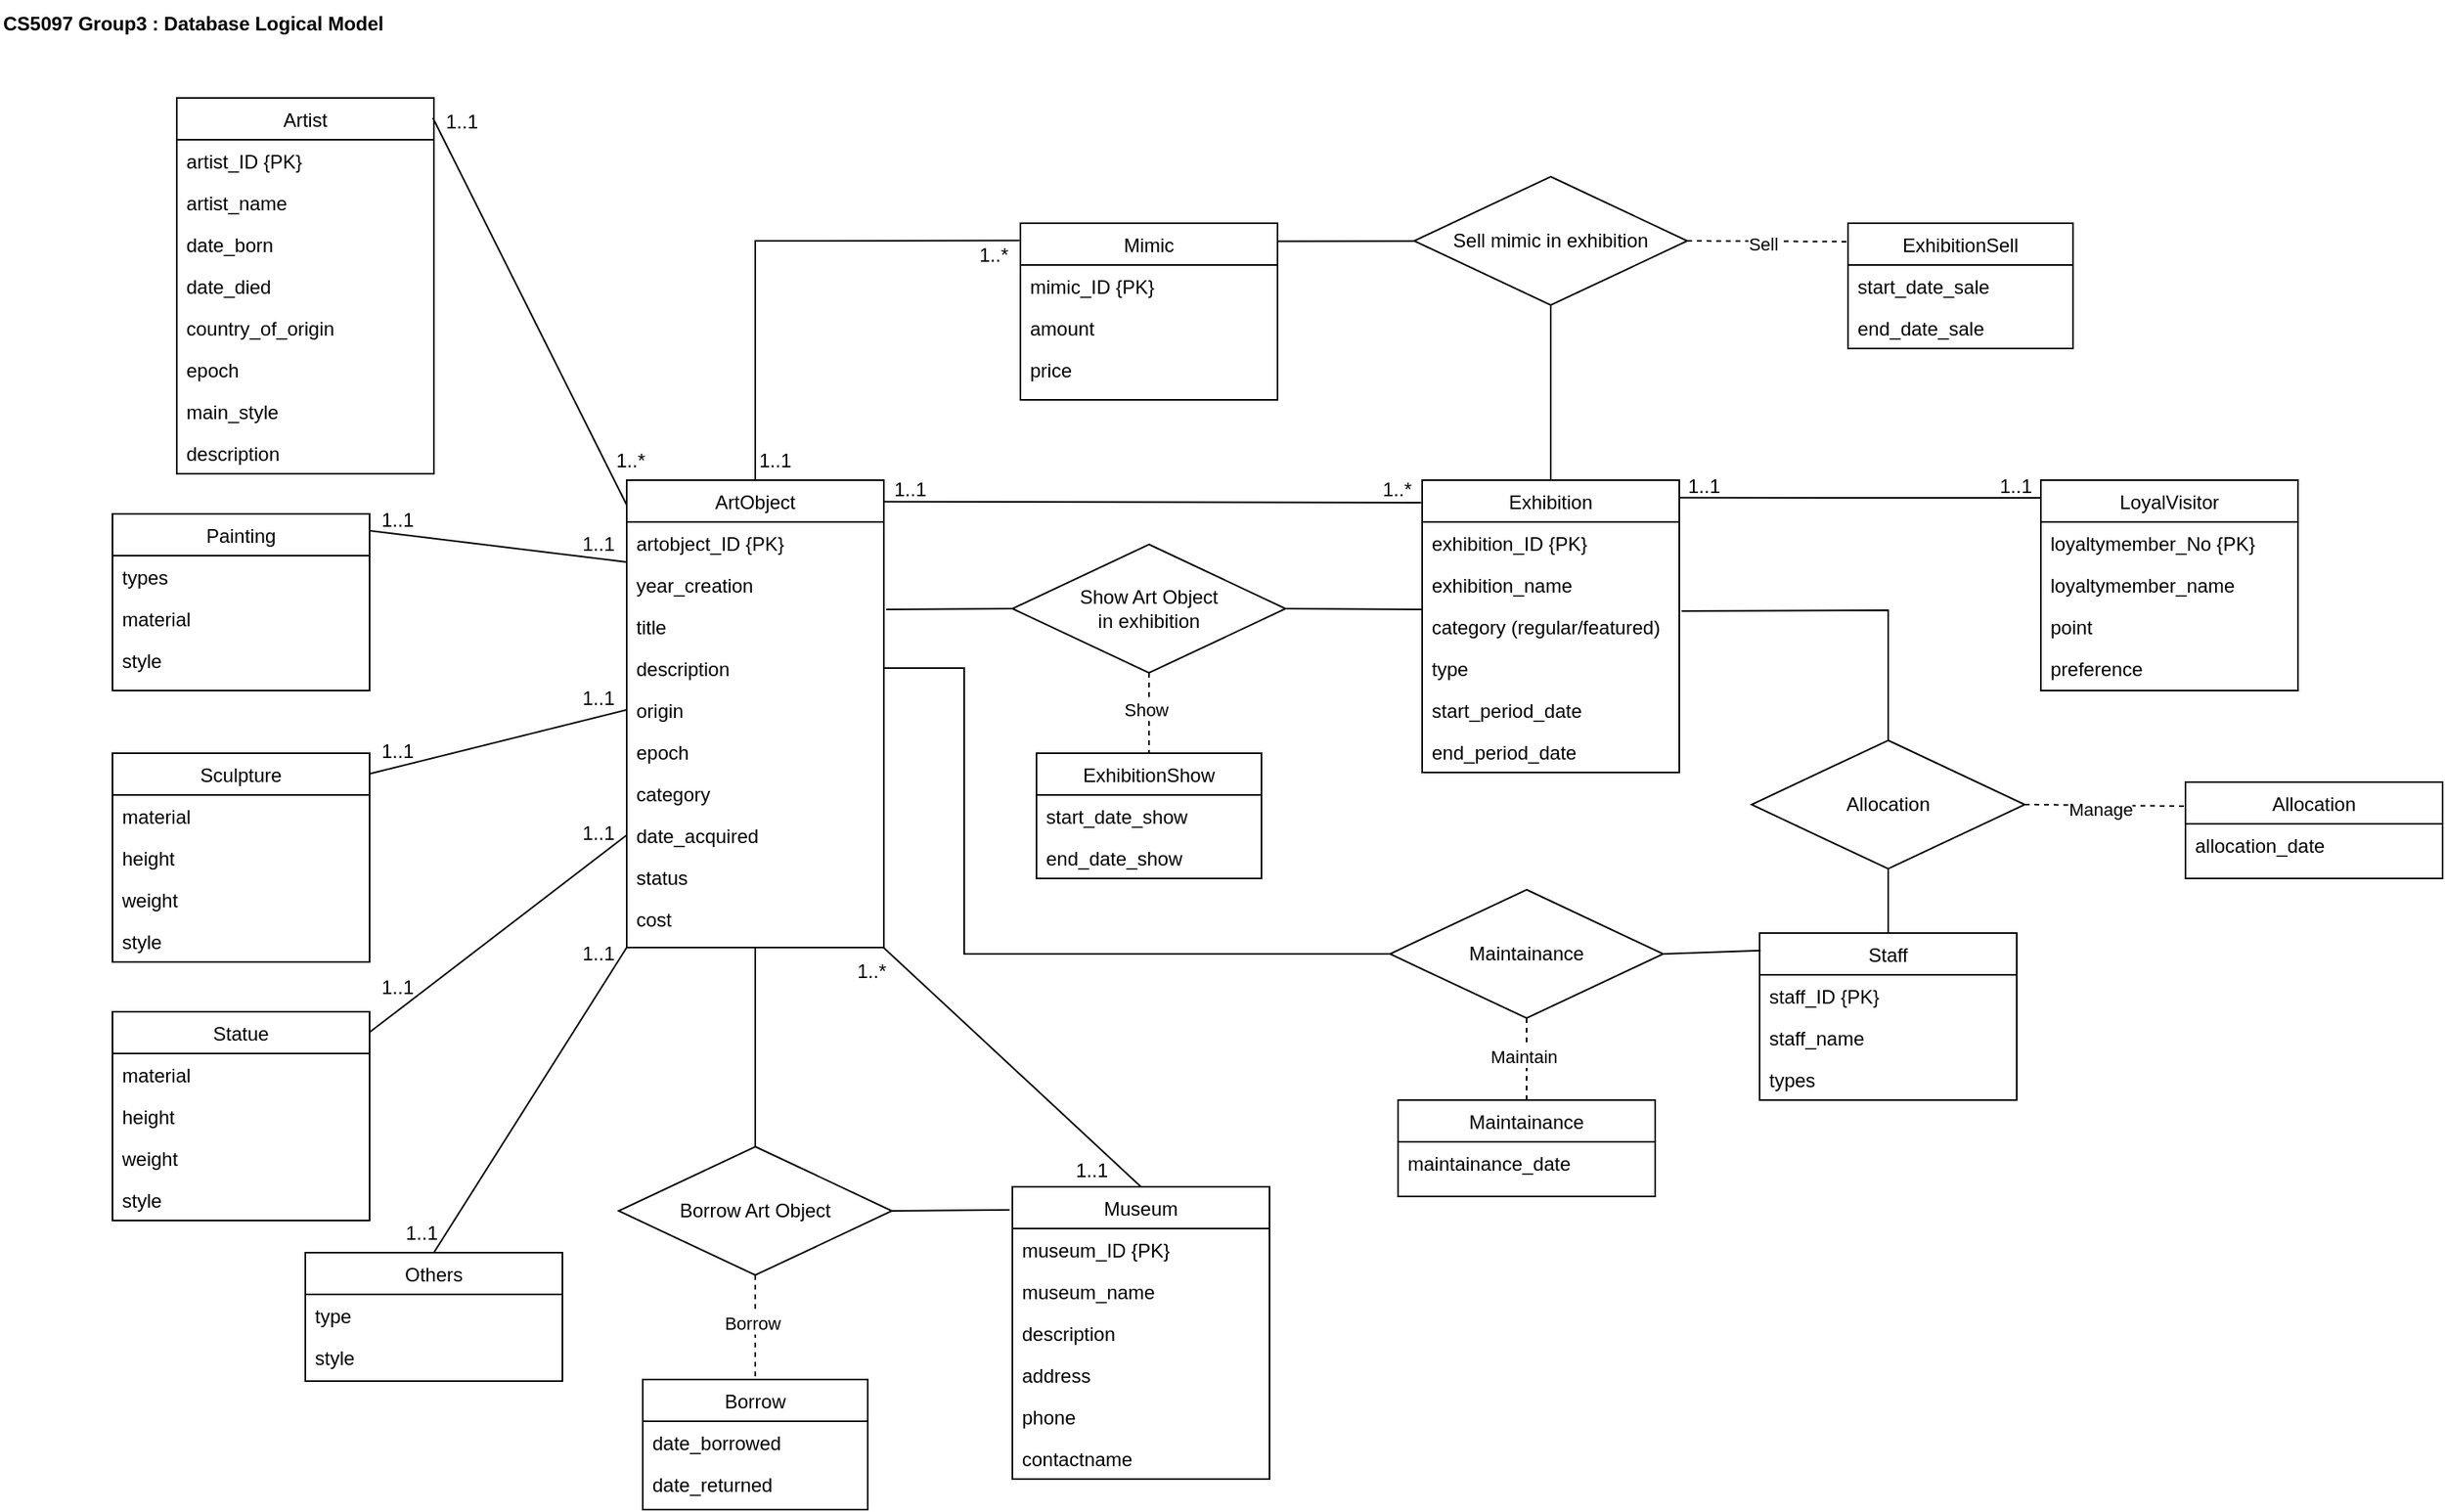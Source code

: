 <mxfile version="24.9.1">
  <diagram name="Page-1" id="JDJ7PWrVUhdgaHrhfXkj">
    <mxGraphModel dx="1909" dy="1027" grid="1" gridSize="10" guides="1" tooltips="1" connect="1" arrows="1" fold="1" page="1" pageScale="1" pageWidth="850" pageHeight="1100" math="0" shadow="0">
      <root>
        <mxCell id="0" />
        <mxCell id="1" parent="0" />
        <mxCell id="hObOGByZJFIvPkUHowUo-1" value="Museum" style="swimlane;fontStyle=0;align=center;verticalAlign=top;childLayout=stackLayout;horizontal=1;startSize=26;horizontalStack=0;resizeParent=1;resizeLast=0;collapsible=1;marginBottom=0;rounded=0;shadow=0;strokeWidth=1;" parent="1" vertex="1">
          <mxGeometry x="640" y="759" width="160" height="182" as="geometry">
            <mxRectangle x="130" y="380" width="160" height="26" as="alternateBounds" />
          </mxGeometry>
        </mxCell>
        <mxCell id="hObOGByZJFIvPkUHowUo-2" value="museum_ID {PK}" style="text;align=left;verticalAlign=top;spacingLeft=4;spacingRight=4;overflow=hidden;rotatable=0;points=[[0,0.5],[1,0.5]];portConstraint=eastwest;" parent="hObOGByZJFIvPkUHowUo-1" vertex="1">
          <mxGeometry y="26" width="160" height="26" as="geometry" />
        </mxCell>
        <mxCell id="hObOGByZJFIvPkUHowUo-3" value="museum_name" style="text;align=left;verticalAlign=top;spacingLeft=4;spacingRight=4;overflow=hidden;rotatable=0;points=[[0,0.5],[1,0.5]];portConstraint=eastwest;" parent="hObOGByZJFIvPkUHowUo-1" vertex="1">
          <mxGeometry y="52" width="160" height="26" as="geometry" />
        </mxCell>
        <mxCell id="hObOGByZJFIvPkUHowUo-4" value="description" style="text;align=left;verticalAlign=top;spacingLeft=4;spacingRight=4;overflow=hidden;rotatable=0;points=[[0,0.5],[1,0.5]];portConstraint=eastwest;" parent="hObOGByZJFIvPkUHowUo-1" vertex="1">
          <mxGeometry y="78" width="160" height="26" as="geometry" />
        </mxCell>
        <mxCell id="hObOGByZJFIvPkUHowUo-5" value="address" style="text;align=left;verticalAlign=top;spacingLeft=4;spacingRight=4;overflow=hidden;rotatable=0;points=[[0,0.5],[1,0.5]];portConstraint=eastwest;" parent="hObOGByZJFIvPkUHowUo-1" vertex="1">
          <mxGeometry y="104" width="160" height="26" as="geometry" />
        </mxCell>
        <mxCell id="hObOGByZJFIvPkUHowUo-6" value="phone" style="text;align=left;verticalAlign=top;spacingLeft=4;spacingRight=4;overflow=hidden;rotatable=0;points=[[0,0.5],[1,0.5]];portConstraint=eastwest;" parent="hObOGByZJFIvPkUHowUo-1" vertex="1">
          <mxGeometry y="130" width="160" height="26" as="geometry" />
        </mxCell>
        <mxCell id="hObOGByZJFIvPkUHowUo-7" value="contactname" style="text;align=left;verticalAlign=top;spacingLeft=4;spacingRight=4;overflow=hidden;rotatable=0;points=[[0,0.5],[1,0.5]];portConstraint=eastwest;" parent="hObOGByZJFIvPkUHowUo-1" vertex="1">
          <mxGeometry y="156" width="160" height="26" as="geometry" />
        </mxCell>
        <mxCell id="hObOGByZJFIvPkUHowUo-8" value="ArtObject" style="swimlane;fontStyle=0;align=center;verticalAlign=top;childLayout=stackLayout;horizontal=1;startSize=26;horizontalStack=0;resizeParent=1;resizeLast=0;collapsible=1;marginBottom=0;rounded=0;shadow=0;strokeWidth=1;" parent="1" vertex="1">
          <mxGeometry x="400" y="319" width="160" height="291" as="geometry">
            <mxRectangle x="130" y="380" width="160" height="26" as="alternateBounds" />
          </mxGeometry>
        </mxCell>
        <mxCell id="hObOGByZJFIvPkUHowUo-9" value="artobject_ID {PK}" style="text;align=left;verticalAlign=top;spacingLeft=4;spacingRight=4;overflow=hidden;rotatable=0;points=[[0,0.5],[1,0.5]];portConstraint=eastwest;" parent="hObOGByZJFIvPkUHowUo-8" vertex="1">
          <mxGeometry y="26" width="160" height="26" as="geometry" />
        </mxCell>
        <mxCell id="hObOGByZJFIvPkUHowUo-11" value="year_creation" style="text;align=left;verticalAlign=top;spacingLeft=4;spacingRight=4;overflow=hidden;rotatable=0;points=[[0,0.5],[1,0.5]];portConstraint=eastwest;" parent="hObOGByZJFIvPkUHowUo-8" vertex="1">
          <mxGeometry y="52" width="160" height="26" as="geometry" />
        </mxCell>
        <mxCell id="hObOGByZJFIvPkUHowUo-12" value="title" style="text;align=left;verticalAlign=top;spacingLeft=4;spacingRight=4;overflow=hidden;rotatable=0;points=[[0,0.5],[1,0.5]];portConstraint=eastwest;" parent="hObOGByZJFIvPkUHowUo-8" vertex="1">
          <mxGeometry y="78" width="160" height="26" as="geometry" />
        </mxCell>
        <mxCell id="hObOGByZJFIvPkUHowUo-13" value="description" style="text;align=left;verticalAlign=top;spacingLeft=4;spacingRight=4;overflow=hidden;rotatable=0;points=[[0,0.5],[1,0.5]];portConstraint=eastwest;" parent="hObOGByZJFIvPkUHowUo-8" vertex="1">
          <mxGeometry y="104" width="160" height="26" as="geometry" />
        </mxCell>
        <mxCell id="hObOGByZJFIvPkUHowUo-14" value="origin" style="text;align=left;verticalAlign=top;spacingLeft=4;spacingRight=4;overflow=hidden;rotatable=0;points=[[0,0.5],[1,0.5]];portConstraint=eastwest;" parent="hObOGByZJFIvPkUHowUo-8" vertex="1">
          <mxGeometry y="130" width="160" height="26" as="geometry" />
        </mxCell>
        <mxCell id="hObOGByZJFIvPkUHowUo-15" value="epoch" style="text;align=left;verticalAlign=top;spacingLeft=4;spacingRight=4;overflow=hidden;rotatable=0;points=[[0,0.5],[1,0.5]];portConstraint=eastwest;" parent="hObOGByZJFIvPkUHowUo-8" vertex="1">
          <mxGeometry y="156" width="160" height="26" as="geometry" />
        </mxCell>
        <mxCell id="hObOGByZJFIvPkUHowUo-16" value="category" style="text;align=left;verticalAlign=top;spacingLeft=4;spacingRight=4;overflow=hidden;rotatable=0;points=[[0,0.5],[1,0.5]];portConstraint=eastwest;" parent="hObOGByZJFIvPkUHowUo-8" vertex="1">
          <mxGeometry y="182" width="160" height="26" as="geometry" />
        </mxCell>
        <mxCell id="hObOGByZJFIvPkUHowUo-17" value="date_acquired" style="text;align=left;verticalAlign=top;spacingLeft=4;spacingRight=4;overflow=hidden;rotatable=0;points=[[0,0.5],[1,0.5]];portConstraint=eastwest;" parent="hObOGByZJFIvPkUHowUo-8" vertex="1">
          <mxGeometry y="208" width="160" height="26" as="geometry" />
        </mxCell>
        <mxCell id="hObOGByZJFIvPkUHowUo-18" value="status" style="text;align=left;verticalAlign=top;spacingLeft=4;spacingRight=4;overflow=hidden;rotatable=0;points=[[0,0.5],[1,0.5]];portConstraint=eastwest;" parent="hObOGByZJFIvPkUHowUo-8" vertex="1">
          <mxGeometry y="234" width="160" height="26" as="geometry" />
        </mxCell>
        <mxCell id="hObOGByZJFIvPkUHowUo-19" value="cost" style="text;align=left;verticalAlign=top;spacingLeft=4;spacingRight=4;overflow=hidden;rotatable=0;points=[[0,0.5],[1,0.5]];portConstraint=eastwest;" parent="hObOGByZJFIvPkUHowUo-8" vertex="1">
          <mxGeometry y="260" width="160" height="26" as="geometry" />
        </mxCell>
        <mxCell id="hObOGByZJFIvPkUHowUo-23" value="Artist" style="swimlane;fontStyle=0;align=center;verticalAlign=top;childLayout=stackLayout;horizontal=1;startSize=26;horizontalStack=0;resizeParent=1;resizeLast=0;collapsible=1;marginBottom=0;rounded=0;shadow=0;strokeWidth=1;" parent="1" vertex="1">
          <mxGeometry x="120" y="81" width="160" height="234" as="geometry">
            <mxRectangle x="130" y="380" width="160" height="26" as="alternateBounds" />
          </mxGeometry>
        </mxCell>
        <mxCell id="hObOGByZJFIvPkUHowUo-24" value="artist_ID {PK}" style="text;align=left;verticalAlign=top;spacingLeft=4;spacingRight=4;overflow=hidden;rotatable=0;points=[[0,0.5],[1,0.5]];portConstraint=eastwest;" parent="hObOGByZJFIvPkUHowUo-23" vertex="1">
          <mxGeometry y="26" width="160" height="26" as="geometry" />
        </mxCell>
        <mxCell id="hObOGByZJFIvPkUHowUo-25" value="artist_name" style="text;align=left;verticalAlign=top;spacingLeft=4;spacingRight=4;overflow=hidden;rotatable=0;points=[[0,0.5],[1,0.5]];portConstraint=eastwest;" parent="hObOGByZJFIvPkUHowUo-23" vertex="1">
          <mxGeometry y="52" width="160" height="26" as="geometry" />
        </mxCell>
        <mxCell id="hObOGByZJFIvPkUHowUo-26" value="date_born" style="text;align=left;verticalAlign=top;spacingLeft=4;spacingRight=4;overflow=hidden;rotatable=0;points=[[0,0.5],[1,0.5]];portConstraint=eastwest;" parent="hObOGByZJFIvPkUHowUo-23" vertex="1">
          <mxGeometry y="78" width="160" height="26" as="geometry" />
        </mxCell>
        <mxCell id="hObOGByZJFIvPkUHowUo-27" value="date_died" style="text;align=left;verticalAlign=top;spacingLeft=4;spacingRight=4;overflow=hidden;rotatable=0;points=[[0,0.5],[1,0.5]];portConstraint=eastwest;" parent="hObOGByZJFIvPkUHowUo-23" vertex="1">
          <mxGeometry y="104" width="160" height="26" as="geometry" />
        </mxCell>
        <mxCell id="hObOGByZJFIvPkUHowUo-28" value="country_of_origin" style="text;align=left;verticalAlign=top;spacingLeft=4;spacingRight=4;overflow=hidden;rotatable=0;points=[[0,0.5],[1,0.5]];portConstraint=eastwest;" parent="hObOGByZJFIvPkUHowUo-23" vertex="1">
          <mxGeometry y="130" width="160" height="26" as="geometry" />
        </mxCell>
        <mxCell id="hObOGByZJFIvPkUHowUo-29" value="epoch" style="text;align=left;verticalAlign=top;spacingLeft=4;spacingRight=4;overflow=hidden;rotatable=0;points=[[0,0.5],[1,0.5]];portConstraint=eastwest;" parent="hObOGByZJFIvPkUHowUo-23" vertex="1">
          <mxGeometry y="156" width="160" height="26" as="geometry" />
        </mxCell>
        <mxCell id="hObOGByZJFIvPkUHowUo-30" value="main_style" style="text;align=left;verticalAlign=top;spacingLeft=4;spacingRight=4;overflow=hidden;rotatable=0;points=[[0,0.5],[1,0.5]];portConstraint=eastwest;" parent="hObOGByZJFIvPkUHowUo-23" vertex="1">
          <mxGeometry y="182" width="160" height="26" as="geometry" />
        </mxCell>
        <mxCell id="hObOGByZJFIvPkUHowUo-31" value="description" style="text;align=left;verticalAlign=top;spacingLeft=4;spacingRight=4;overflow=hidden;rotatable=0;points=[[0,0.5],[1,0.5]];portConstraint=eastwest;" parent="hObOGByZJFIvPkUHowUo-23" vertex="1">
          <mxGeometry y="208" width="160" height="26" as="geometry" />
        </mxCell>
        <mxCell id="hObOGByZJFIvPkUHowUo-33" value="Painting" style="swimlane;fontStyle=0;align=center;verticalAlign=top;childLayout=stackLayout;horizontal=1;startSize=26;horizontalStack=0;resizeParent=1;resizeLast=0;collapsible=1;marginBottom=0;rounded=0;shadow=0;strokeWidth=1;" parent="1" vertex="1">
          <mxGeometry x="80" y="340" width="160" height="110" as="geometry">
            <mxRectangle x="130" y="380" width="160" height="26" as="alternateBounds" />
          </mxGeometry>
        </mxCell>
        <mxCell id="hObOGByZJFIvPkUHowUo-35" value="types" style="text;align=left;verticalAlign=top;spacingLeft=4;spacingRight=4;overflow=hidden;rotatable=0;points=[[0,0.5],[1,0.5]];portConstraint=eastwest;" parent="hObOGByZJFIvPkUHowUo-33" vertex="1">
          <mxGeometry y="26" width="160" height="26" as="geometry" />
        </mxCell>
        <mxCell id="hObOGByZJFIvPkUHowUo-36" value="material" style="text;align=left;verticalAlign=top;spacingLeft=4;spacingRight=4;overflow=hidden;rotatable=0;points=[[0,0.5],[1,0.5]];portConstraint=eastwest;" parent="hObOGByZJFIvPkUHowUo-33" vertex="1">
          <mxGeometry y="52" width="160" height="26" as="geometry" />
        </mxCell>
        <mxCell id="hObOGByZJFIvPkUHowUo-37" value="style" style="text;align=left;verticalAlign=top;spacingLeft=4;spacingRight=4;overflow=hidden;rotatable=0;points=[[0,0.5],[1,0.5]];portConstraint=eastwest;" parent="hObOGByZJFIvPkUHowUo-33" vertex="1">
          <mxGeometry y="78" width="160" height="26" as="geometry" />
        </mxCell>
        <mxCell id="hObOGByZJFIvPkUHowUo-38" value="Sculpture" style="swimlane;fontStyle=0;align=center;verticalAlign=top;childLayout=stackLayout;horizontal=1;startSize=26;horizontalStack=0;resizeParent=1;resizeLast=0;collapsible=1;marginBottom=0;rounded=0;shadow=0;strokeWidth=1;" parent="1" vertex="1">
          <mxGeometry x="80" y="489" width="160" height="130" as="geometry">
            <mxRectangle x="130" y="380" width="160" height="26" as="alternateBounds" />
          </mxGeometry>
        </mxCell>
        <mxCell id="hObOGByZJFIvPkUHowUo-40" value="material" style="text;align=left;verticalAlign=top;spacingLeft=4;spacingRight=4;overflow=hidden;rotatable=0;points=[[0,0.5],[1,0.5]];portConstraint=eastwest;" parent="hObOGByZJFIvPkUHowUo-38" vertex="1">
          <mxGeometry y="26" width="160" height="26" as="geometry" />
        </mxCell>
        <mxCell id="hObOGByZJFIvPkUHowUo-41" value="height" style="text;align=left;verticalAlign=top;spacingLeft=4;spacingRight=4;overflow=hidden;rotatable=0;points=[[0,0.5],[1,0.5]];portConstraint=eastwest;" parent="hObOGByZJFIvPkUHowUo-38" vertex="1">
          <mxGeometry y="52" width="160" height="26" as="geometry" />
        </mxCell>
        <mxCell id="hObOGByZJFIvPkUHowUo-42" value="weight" style="text;align=left;verticalAlign=top;spacingLeft=4;spacingRight=4;overflow=hidden;rotatable=0;points=[[0,0.5],[1,0.5]];portConstraint=eastwest;" parent="hObOGByZJFIvPkUHowUo-38" vertex="1">
          <mxGeometry y="78" width="160" height="26" as="geometry" />
        </mxCell>
        <mxCell id="hObOGByZJFIvPkUHowUo-43" value="style" style="text;align=left;verticalAlign=top;spacingLeft=4;spacingRight=4;overflow=hidden;rotatable=0;points=[[0,0.5],[1,0.5]];portConstraint=eastwest;" parent="hObOGByZJFIvPkUHowUo-38" vertex="1">
          <mxGeometry y="104" width="160" height="26" as="geometry" />
        </mxCell>
        <mxCell id="hObOGByZJFIvPkUHowUo-44" value="Others" style="swimlane;fontStyle=0;align=center;verticalAlign=top;childLayout=stackLayout;horizontal=1;startSize=26;horizontalStack=0;resizeParent=1;resizeLast=0;collapsible=1;marginBottom=0;rounded=0;shadow=0;strokeWidth=1;" parent="1" vertex="1">
          <mxGeometry x="200" y="800" width="160" height="80" as="geometry">
            <mxRectangle x="130" y="380" width="160" height="26" as="alternateBounds" />
          </mxGeometry>
        </mxCell>
        <mxCell id="hObOGByZJFIvPkUHowUo-46" value="type" style="text;align=left;verticalAlign=top;spacingLeft=4;spacingRight=4;overflow=hidden;rotatable=0;points=[[0,0.5],[1,0.5]];portConstraint=eastwest;" parent="hObOGByZJFIvPkUHowUo-44" vertex="1">
          <mxGeometry y="26" width="160" height="26" as="geometry" />
        </mxCell>
        <mxCell id="hObOGByZJFIvPkUHowUo-47" value="style" style="text;align=left;verticalAlign=top;spacingLeft=4;spacingRight=4;overflow=hidden;rotatable=0;points=[[0,0.5],[1,0.5]];portConstraint=eastwest;" parent="hObOGByZJFIvPkUHowUo-44" vertex="1">
          <mxGeometry y="52" width="160" height="26" as="geometry" />
        </mxCell>
        <mxCell id="hObOGByZJFIvPkUHowUo-52" value="Statue" style="swimlane;fontStyle=0;align=center;verticalAlign=top;childLayout=stackLayout;horizontal=1;startSize=26;horizontalStack=0;resizeParent=1;resizeLast=0;collapsible=1;marginBottom=0;rounded=0;shadow=0;strokeWidth=1;" parent="1" vertex="1">
          <mxGeometry x="80" y="650" width="160" height="130" as="geometry">
            <mxRectangle x="130" y="380" width="160" height="26" as="alternateBounds" />
          </mxGeometry>
        </mxCell>
        <mxCell id="hObOGByZJFIvPkUHowUo-54" value="material" style="text;align=left;verticalAlign=top;spacingLeft=4;spacingRight=4;overflow=hidden;rotatable=0;points=[[0,0.5],[1,0.5]];portConstraint=eastwest;" parent="hObOGByZJFIvPkUHowUo-52" vertex="1">
          <mxGeometry y="26" width="160" height="26" as="geometry" />
        </mxCell>
        <mxCell id="hObOGByZJFIvPkUHowUo-55" value="height" style="text;align=left;verticalAlign=top;spacingLeft=4;spacingRight=4;overflow=hidden;rotatable=0;points=[[0,0.5],[1,0.5]];portConstraint=eastwest;" parent="hObOGByZJFIvPkUHowUo-52" vertex="1">
          <mxGeometry y="52" width="160" height="26" as="geometry" />
        </mxCell>
        <mxCell id="hObOGByZJFIvPkUHowUo-56" value="weight" style="text;align=left;verticalAlign=top;spacingLeft=4;spacingRight=4;overflow=hidden;rotatable=0;points=[[0,0.5],[1,0.5]];portConstraint=eastwest;" parent="hObOGByZJFIvPkUHowUo-52" vertex="1">
          <mxGeometry y="78" width="160" height="26" as="geometry" />
        </mxCell>
        <mxCell id="hObOGByZJFIvPkUHowUo-57" value="style" style="text;align=left;verticalAlign=top;spacingLeft=4;spacingRight=4;overflow=hidden;rotatable=0;points=[[0,0.5],[1,0.5]];portConstraint=eastwest;" parent="hObOGByZJFIvPkUHowUo-52" vertex="1">
          <mxGeometry y="104" width="160" height="26" as="geometry" />
        </mxCell>
        <mxCell id="hObOGByZJFIvPkUHowUo-60" value="Exhibition" style="swimlane;fontStyle=0;align=center;verticalAlign=top;childLayout=stackLayout;horizontal=1;startSize=26;horizontalStack=0;resizeParent=1;resizeLast=0;collapsible=1;marginBottom=0;rounded=0;shadow=0;strokeWidth=1;" parent="1" vertex="1">
          <mxGeometry x="895" y="319" width="160" height="182" as="geometry">
            <mxRectangle x="130" y="380" width="160" height="26" as="alternateBounds" />
          </mxGeometry>
        </mxCell>
        <mxCell id="hObOGByZJFIvPkUHowUo-61" value="exhibition_ID {PK}" style="text;align=left;verticalAlign=top;spacingLeft=4;spacingRight=4;overflow=hidden;rotatable=0;points=[[0,0.5],[1,0.5]];portConstraint=eastwest;" parent="hObOGByZJFIvPkUHowUo-60" vertex="1">
          <mxGeometry y="26" width="160" height="26" as="geometry" />
        </mxCell>
        <mxCell id="hObOGByZJFIvPkUHowUo-62" value="exhibition_name" style="text;align=left;verticalAlign=top;spacingLeft=4;spacingRight=4;overflow=hidden;rotatable=0;points=[[0,0.5],[1,0.5]];portConstraint=eastwest;" parent="hObOGByZJFIvPkUHowUo-60" vertex="1">
          <mxGeometry y="52" width="160" height="26" as="geometry" />
        </mxCell>
        <mxCell id="hObOGByZJFIvPkUHowUo-63" value="category (regular/featured)" style="text;align=left;verticalAlign=top;spacingLeft=4;spacingRight=4;overflow=hidden;rotatable=0;points=[[0,0.5],[1,0.5]];portConstraint=eastwest;" parent="hObOGByZJFIvPkUHowUo-60" vertex="1">
          <mxGeometry y="78" width="160" height="26" as="geometry" />
        </mxCell>
        <mxCell id="hObOGByZJFIvPkUHowUo-64" value="type" style="text;align=left;verticalAlign=top;spacingLeft=4;spacingRight=4;overflow=hidden;rotatable=0;points=[[0,0.5],[1,0.5]];portConstraint=eastwest;" parent="hObOGByZJFIvPkUHowUo-60" vertex="1">
          <mxGeometry y="104" width="160" height="26" as="geometry" />
        </mxCell>
        <mxCell id="hObOGByZJFIvPkUHowUo-65" value="start_period_date" style="text;align=left;verticalAlign=top;spacingLeft=4;spacingRight=4;overflow=hidden;rotatable=0;points=[[0,0.5],[1,0.5]];portConstraint=eastwest;" parent="hObOGByZJFIvPkUHowUo-60" vertex="1">
          <mxGeometry y="130" width="160" height="26" as="geometry" />
        </mxCell>
        <mxCell id="hObOGByZJFIvPkUHowUo-66" value="end_period_date" style="text;align=left;verticalAlign=top;spacingLeft=4;spacingRight=4;overflow=hidden;rotatable=0;points=[[0,0.5],[1,0.5]];portConstraint=eastwest;" parent="hObOGByZJFIvPkUHowUo-60" vertex="1">
          <mxGeometry y="156" width="160" height="26" as="geometry" />
        </mxCell>
        <mxCell id="hObOGByZJFIvPkUHowUo-67" value="Mimic" style="swimlane;fontStyle=0;align=center;verticalAlign=top;childLayout=stackLayout;horizontal=1;startSize=26;horizontalStack=0;resizeParent=1;resizeLast=0;collapsible=1;marginBottom=0;rounded=0;shadow=0;strokeWidth=1;" parent="1" vertex="1">
          <mxGeometry x="645" y="159" width="160" height="110" as="geometry">
            <mxRectangle x="130" y="380" width="160" height="26" as="alternateBounds" />
          </mxGeometry>
        </mxCell>
        <mxCell id="hObOGByZJFIvPkUHowUo-68" value="mimic_ID {PK}" style="text;align=left;verticalAlign=top;spacingLeft=4;spacingRight=4;overflow=hidden;rotatable=0;points=[[0,0.5],[1,0.5]];portConstraint=eastwest;" parent="hObOGByZJFIvPkUHowUo-67" vertex="1">
          <mxGeometry y="26" width="160" height="26" as="geometry" />
        </mxCell>
        <mxCell id="hObOGByZJFIvPkUHowUo-70" value="amount" style="text;align=left;verticalAlign=top;spacingLeft=4;spacingRight=4;overflow=hidden;rotatable=0;points=[[0,0.5],[1,0.5]];portConstraint=eastwest;" parent="hObOGByZJFIvPkUHowUo-67" vertex="1">
          <mxGeometry y="52" width="160" height="26" as="geometry" />
        </mxCell>
        <mxCell id="hObOGByZJFIvPkUHowUo-71" value="price" style="text;align=left;verticalAlign=top;spacingLeft=4;spacingRight=4;overflow=hidden;rotatable=0;points=[[0,0.5],[1,0.5]];portConstraint=eastwest;" parent="hObOGByZJFIvPkUHowUo-67" vertex="1">
          <mxGeometry y="78" width="160" height="26" as="geometry" />
        </mxCell>
        <mxCell id="hObOGByZJFIvPkUHowUo-72" value="LoyalVisitor" style="swimlane;fontStyle=0;align=center;verticalAlign=top;childLayout=stackLayout;horizontal=1;startSize=26;horizontalStack=0;resizeParent=1;resizeLast=0;collapsible=1;marginBottom=0;rounded=0;shadow=0;strokeWidth=1;" parent="1" vertex="1">
          <mxGeometry x="1280" y="319" width="160" height="131" as="geometry">
            <mxRectangle x="130" y="380" width="160" height="26" as="alternateBounds" />
          </mxGeometry>
        </mxCell>
        <mxCell id="hObOGByZJFIvPkUHowUo-73" value="loyaltymember_No {PK}" style="text;align=left;verticalAlign=top;spacingLeft=4;spacingRight=4;overflow=hidden;rotatable=0;points=[[0,0.5],[1,0.5]];portConstraint=eastwest;" parent="hObOGByZJFIvPkUHowUo-72" vertex="1">
          <mxGeometry y="26" width="160" height="26" as="geometry" />
        </mxCell>
        <mxCell id="hObOGByZJFIvPkUHowUo-74" value="loyaltymember_name" style="text;align=left;verticalAlign=top;spacingLeft=4;spacingRight=4;overflow=hidden;rotatable=0;points=[[0,0.5],[1,0.5]];portConstraint=eastwest;" parent="hObOGByZJFIvPkUHowUo-72" vertex="1">
          <mxGeometry y="52" width="160" height="26" as="geometry" />
        </mxCell>
        <mxCell id="hObOGByZJFIvPkUHowUo-76" value="point" style="text;align=left;verticalAlign=top;spacingLeft=4;spacingRight=4;overflow=hidden;rotatable=0;points=[[0,0.5],[1,0.5]];portConstraint=eastwest;" parent="hObOGByZJFIvPkUHowUo-72" vertex="1">
          <mxGeometry y="78" width="160" height="26" as="geometry" />
        </mxCell>
        <mxCell id="hObOGByZJFIvPkUHowUo-77" value="preference" style="text;align=left;verticalAlign=top;spacingLeft=4;spacingRight=4;overflow=hidden;rotatable=0;points=[[0,0.5],[1,0.5]];portConstraint=eastwest;" parent="hObOGByZJFIvPkUHowUo-72" vertex="1">
          <mxGeometry y="104" width="160" height="26" as="geometry" />
        </mxCell>
        <mxCell id="hObOGByZJFIvPkUHowUo-79" value="Staff" style="swimlane;fontStyle=0;align=center;verticalAlign=top;childLayout=stackLayout;horizontal=1;startSize=26;horizontalStack=0;resizeParent=1;resizeLast=0;collapsible=1;marginBottom=0;rounded=0;shadow=0;strokeWidth=1;" parent="1" vertex="1">
          <mxGeometry x="1105" y="601" width="160" height="104" as="geometry">
            <mxRectangle x="130" y="380" width="160" height="26" as="alternateBounds" />
          </mxGeometry>
        </mxCell>
        <mxCell id="FBa3XSZzlLhqjRXjvPKM-74" value="staff_ID {PK}" style="text;align=left;verticalAlign=top;spacingLeft=4;spacingRight=4;overflow=hidden;rotatable=0;points=[[0,0.5],[1,0.5]];portConstraint=eastwest;" vertex="1" parent="hObOGByZJFIvPkUHowUo-79">
          <mxGeometry y="26" width="160" height="26" as="geometry" />
        </mxCell>
        <mxCell id="hObOGByZJFIvPkUHowUo-81" value="staff_name" style="text;align=left;verticalAlign=top;spacingLeft=4;spacingRight=4;overflow=hidden;rotatable=0;points=[[0,0.5],[1,0.5]];portConstraint=eastwest;" parent="hObOGByZJFIvPkUHowUo-79" vertex="1">
          <mxGeometry y="52" width="160" height="26" as="geometry" />
        </mxCell>
        <mxCell id="hObOGByZJFIvPkUHowUo-83" value="types" style="text;align=left;verticalAlign=top;spacingLeft=4;spacingRight=4;overflow=hidden;rotatable=0;points=[[0,0.5],[1,0.5]];portConstraint=eastwest;" parent="hObOGByZJFIvPkUHowUo-79" vertex="1">
          <mxGeometry y="78" width="160" height="26" as="geometry" />
        </mxCell>
        <mxCell id="hObOGByZJFIvPkUHowUo-84" value="Maintainance" style="swimlane;fontStyle=0;align=center;verticalAlign=top;childLayout=stackLayout;horizontal=1;startSize=26;horizontalStack=0;resizeParent=1;resizeLast=0;collapsible=1;marginBottom=0;rounded=0;shadow=0;strokeWidth=1;" parent="1" vertex="1">
          <mxGeometry x="880" y="705" width="160" height="60" as="geometry">
            <mxRectangle x="130" y="380" width="160" height="26" as="alternateBounds" />
          </mxGeometry>
        </mxCell>
        <mxCell id="FBa3XSZzlLhqjRXjvPKM-75" value="maintainance_date" style="text;align=left;verticalAlign=top;spacingLeft=4;spacingRight=4;overflow=hidden;rotatable=0;points=[[0,0.5],[1,0.5]];portConstraint=eastwest;" vertex="1" parent="hObOGByZJFIvPkUHowUo-84">
          <mxGeometry y="26" width="160" height="26" as="geometry" />
        </mxCell>
        <mxCell id="hObOGByZJFIvPkUHowUo-87" value="Allocation" style="swimlane;fontStyle=0;align=center;verticalAlign=top;childLayout=stackLayout;horizontal=1;startSize=26;horizontalStack=0;resizeParent=1;resizeLast=0;collapsible=1;marginBottom=0;rounded=0;shadow=0;strokeWidth=1;" parent="1" vertex="1">
          <mxGeometry x="1370" y="507" width="160" height="60" as="geometry">
            <mxRectangle x="130" y="380" width="160" height="26" as="alternateBounds" />
          </mxGeometry>
        </mxCell>
        <mxCell id="hObOGByZJFIvPkUHowUo-88" value="allocation_date" style="text;align=left;verticalAlign=top;spacingLeft=4;spacingRight=4;overflow=hidden;rotatable=0;points=[[0,0.5],[1,0.5]];portConstraint=eastwest;" parent="hObOGByZJFIvPkUHowUo-87" vertex="1">
          <mxGeometry y="26" width="160" height="34" as="geometry" />
        </mxCell>
        <mxCell id="hObOGByZJFIvPkUHowUo-103" value="ExhibitionSell" style="swimlane;fontStyle=0;align=center;verticalAlign=top;childLayout=stackLayout;horizontal=1;startSize=26;horizontalStack=0;resizeParent=1;resizeLast=0;collapsible=1;marginBottom=0;rounded=0;shadow=0;strokeWidth=1;" parent="1" vertex="1">
          <mxGeometry x="1160" y="159" width="140" height="78" as="geometry">
            <mxRectangle x="130" y="380" width="160" height="26" as="alternateBounds" />
          </mxGeometry>
        </mxCell>
        <mxCell id="hObOGByZJFIvPkUHowUo-104" value="start_date_sale" style="text;align=left;verticalAlign=top;spacingLeft=4;spacingRight=4;overflow=hidden;rotatable=0;points=[[0,0.5],[1,0.5]];portConstraint=eastwest;" parent="hObOGByZJFIvPkUHowUo-103" vertex="1">
          <mxGeometry y="26" width="140" height="26" as="geometry" />
        </mxCell>
        <mxCell id="FBa3XSZzlLhqjRXjvPKM-44" value="end_date_sale" style="text;align=left;verticalAlign=top;spacingLeft=4;spacingRight=4;overflow=hidden;rotatable=0;points=[[0,0.5],[1,0.5]];portConstraint=eastwest;" vertex="1" parent="hObOGByZJFIvPkUHowUo-103">
          <mxGeometry y="52" width="140" height="26" as="geometry" />
        </mxCell>
        <mxCell id="hObOGByZJFIvPkUHowUo-111" value="CS5097 Group3 : Database Logical Model" style="text;html=1;align=left;verticalAlign=middle;whiteSpace=wrap;rounded=0;fontStyle=1" parent="1" vertex="1">
          <mxGeometry x="10" y="20" width="270" height="30" as="geometry" />
        </mxCell>
        <mxCell id="FBa3XSZzlLhqjRXjvPKM-3" value="" style="endArrow=none;html=1;rounded=0;exitX=0.996;exitY=0.053;exitDx=0;exitDy=0;entryX=-0.001;entryY=0.052;entryDx=0;entryDy=0;exitPerimeter=0;entryPerimeter=0;" edge="1" parent="1" source="hObOGByZJFIvPkUHowUo-23" target="hObOGByZJFIvPkUHowUo-8">
          <mxGeometry width="50" height="50" relative="1" as="geometry">
            <mxPoint x="760" y="399" as="sourcePoint" />
            <mxPoint x="490" y="679" as="targetPoint" />
          </mxGeometry>
        </mxCell>
        <mxCell id="FBa3XSZzlLhqjRXjvPKM-4" value="1..1" style="text;html=1;align=center;verticalAlign=middle;whiteSpace=wrap;rounded=0;" vertex="1" parent="1">
          <mxGeometry x="275" y="81" width="45" height="30" as="geometry" />
        </mxCell>
        <mxCell id="FBa3XSZzlLhqjRXjvPKM-8" value="1..*" style="text;html=1;align=center;verticalAlign=middle;whiteSpace=wrap;rounded=0;" vertex="1" parent="1">
          <mxGeometry x="380" y="292" width="45" height="30" as="geometry" />
        </mxCell>
        <mxCell id="FBa3XSZzlLhqjRXjvPKM-10" value="" style="endArrow=none;html=1;rounded=0;exitX=0;exitY=0.962;exitDx=0;exitDy=0;entryX=1.002;entryY=0.095;entryDx=0;entryDy=0;entryPerimeter=0;exitPerimeter=0;" edge="1" parent="1" source="hObOGByZJFIvPkUHowUo-9" target="hObOGByZJFIvPkUHowUo-33">
          <mxGeometry width="50" height="50" relative="1" as="geometry">
            <mxPoint x="390" y="277" as="sourcePoint" />
            <mxPoint x="250" y="370" as="targetPoint" />
          </mxGeometry>
        </mxCell>
        <mxCell id="FBa3XSZzlLhqjRXjvPKM-11" value="" style="endArrow=none;html=1;rounded=0;entryX=0.5;entryY=0;entryDx=0;entryDy=0;exitX=0.996;exitY=1.176;exitDx=0;exitDy=0;exitPerimeter=0;" edge="1" parent="1" source="hObOGByZJFIvPkUHowUo-19" target="hObOGByZJFIvPkUHowUo-1">
          <mxGeometry width="50" height="50" relative="1" as="geometry">
            <mxPoint x="640" y="700" as="sourcePoint" />
            <mxPoint x="345" y="409" as="targetPoint" />
          </mxGeometry>
        </mxCell>
        <mxCell id="FBa3XSZzlLhqjRXjvPKM-13" value="1..*" style="text;html=1;align=center;verticalAlign=middle;whiteSpace=wrap;rounded=0;" vertex="1" parent="1">
          <mxGeometry x="530" y="610" width="45" height="30" as="geometry" />
        </mxCell>
        <mxCell id="FBa3XSZzlLhqjRXjvPKM-16" value="" style="endArrow=none;html=1;rounded=0;entryX=0.999;entryY=0.099;entryDx=0;entryDy=0;entryPerimeter=0;exitX=0;exitY=0.5;exitDx=0;exitDy=0;" edge="1" parent="1" source="hObOGByZJFIvPkUHowUo-14" target="hObOGByZJFIvPkUHowUo-38">
          <mxGeometry width="50" height="50" relative="1" as="geometry">
            <mxPoint x="400" y="500" as="sourcePoint" />
            <mxPoint x="250" y="369" as="targetPoint" />
          </mxGeometry>
        </mxCell>
        <mxCell id="FBa3XSZzlLhqjRXjvPKM-17" value="" style="endArrow=none;html=1;rounded=0;entryX=0.999;entryY=0.099;entryDx=0;entryDy=0;exitX=0;exitY=0.5;exitDx=0;exitDy=0;entryPerimeter=0;" edge="1" parent="1" source="hObOGByZJFIvPkUHowUo-17" target="hObOGByZJFIvPkUHowUo-52">
          <mxGeometry width="50" height="50" relative="1" as="geometry">
            <mxPoint x="400" y="610" as="sourcePoint" />
            <mxPoint x="250" y="529" as="targetPoint" />
          </mxGeometry>
        </mxCell>
        <mxCell id="FBa3XSZzlLhqjRXjvPKM-18" value="" style="endArrow=none;html=1;rounded=0;entryX=0.5;entryY=0;entryDx=0;entryDy=0;exitX=0;exitY=1;exitDx=0;exitDy=0;" edge="1" parent="1" source="hObOGByZJFIvPkUHowUo-8" target="hObOGByZJFIvPkUHowUo-44">
          <mxGeometry width="50" height="50" relative="1" as="geometry">
            <mxPoint x="410" y="329" as="sourcePoint" />
            <mxPoint x="250" y="689" as="targetPoint" />
          </mxGeometry>
        </mxCell>
        <mxCell id="FBa3XSZzlLhqjRXjvPKM-21" value="1..1" style="text;html=1;align=center;verticalAlign=middle;whiteSpace=wrap;rounded=0;" vertex="1" parent="1">
          <mxGeometry x="235" y="473" width="45" height="30" as="geometry" />
        </mxCell>
        <mxCell id="FBa3XSZzlLhqjRXjvPKM-22" value="1..1" style="text;html=1;align=center;verticalAlign=middle;whiteSpace=wrap;rounded=0;" vertex="1" parent="1">
          <mxGeometry x="235" y="620" width="45" height="30" as="geometry" />
        </mxCell>
        <mxCell id="FBa3XSZzlLhqjRXjvPKM-23" value="1..1" style="text;html=1;align=center;verticalAlign=middle;whiteSpace=wrap;rounded=0;" vertex="1" parent="1">
          <mxGeometry x="667" y="734" width="45" height="30" as="geometry" />
        </mxCell>
        <mxCell id="FBa3XSZzlLhqjRXjvPKM-25" value="1..1" style="text;html=1;align=center;verticalAlign=middle;whiteSpace=wrap;rounded=0;" vertex="1" parent="1">
          <mxGeometry x="249.5" y="773" width="45" height="30" as="geometry" />
        </mxCell>
        <mxCell id="FBa3XSZzlLhqjRXjvPKM-28" value="1..1" style="text;html=1;align=center;verticalAlign=middle;whiteSpace=wrap;rounded=0;" vertex="1" parent="1">
          <mxGeometry x="235" y="329" width="45" height="30" as="geometry" />
        </mxCell>
        <mxCell id="FBa3XSZzlLhqjRXjvPKM-31" value="1..1" style="text;html=1;align=center;verticalAlign=middle;whiteSpace=wrap;rounded=0;" vertex="1" parent="1">
          <mxGeometry x="360" y="524" width="45" height="30" as="geometry" />
        </mxCell>
        <mxCell id="FBa3XSZzlLhqjRXjvPKM-33" value="1..1" style="text;html=1;align=center;verticalAlign=middle;whiteSpace=wrap;rounded=0;" vertex="1" parent="1">
          <mxGeometry x="360" y="440" width="45" height="30" as="geometry" />
        </mxCell>
        <mxCell id="FBa3XSZzlLhqjRXjvPKM-34" value="1..1" style="text;html=1;align=center;verticalAlign=middle;whiteSpace=wrap;rounded=0;" vertex="1" parent="1">
          <mxGeometry x="360" y="599" width="45" height="30" as="geometry" />
        </mxCell>
        <mxCell id="FBa3XSZzlLhqjRXjvPKM-35" value="&lt;span style=&quot;text-wrap-mode: nowrap;&quot;&gt;Sell mimic in exhibition&lt;/span&gt;" style="rhombus;whiteSpace=wrap;html=1;" vertex="1" parent="1">
          <mxGeometry x="890" y="130" width="170" height="80" as="geometry" />
        </mxCell>
        <mxCell id="FBa3XSZzlLhqjRXjvPKM-40" value="" style="endArrow=none;html=1;rounded=0;entryX=0.5;entryY=0;entryDx=0;entryDy=0;exitX=-0.004;exitY=0.098;exitDx=0;exitDy=0;exitPerimeter=0;" edge="1" parent="1" source="hObOGByZJFIvPkUHowUo-67" target="hObOGByZJFIvPkUHowUo-8">
          <mxGeometry width="50" height="50" relative="1" as="geometry">
            <mxPoint x="675" y="559" as="sourcePoint" />
            <mxPoint x="745" y="493" as="targetPoint" />
            <Array as="points">
              <mxPoint x="480" y="170" />
            </Array>
          </mxGeometry>
        </mxCell>
        <mxCell id="FBa3XSZzlLhqjRXjvPKM-45" value="" style="endArrow=none;html=1;rounded=0;exitX=1;exitY=0.5;exitDx=0;exitDy=0;dashed=1;entryX=0;entryY=0.147;entryDx=0;entryDy=0;entryPerimeter=0;" edge="1" parent="1" source="FBa3XSZzlLhqjRXjvPKM-35" target="hObOGByZJFIvPkUHowUo-103">
          <mxGeometry width="50" height="50" relative="1" as="geometry">
            <mxPoint x="880" y="211" as="sourcePoint" />
            <mxPoint x="1160" y="167" as="targetPoint" />
          </mxGeometry>
        </mxCell>
        <mxCell id="FBa3XSZzlLhqjRXjvPKM-50" value="Sell" style="edgeLabel;html=1;align=center;verticalAlign=middle;resizable=0;points=[];" vertex="1" connectable="0" parent="FBa3XSZzlLhqjRXjvPKM-45">
          <mxGeometry x="-0.073" y="-2" relative="1" as="geometry">
            <mxPoint as="offset" />
          </mxGeometry>
        </mxCell>
        <mxCell id="FBa3XSZzlLhqjRXjvPKM-51" value="" style="endArrow=none;html=1;rounded=0;entryX=0.998;entryY=0.046;entryDx=0;entryDy=0;entryPerimeter=0;exitX=-0.004;exitY=0.077;exitDx=0;exitDy=0;exitPerimeter=0;" edge="1" parent="1" source="hObOGByZJFIvPkUHowUo-60" target="hObOGByZJFIvPkUHowUo-8">
          <mxGeometry width="50" height="50" relative="1" as="geometry">
            <mxPoint x="890" y="330" as="sourcePoint" />
            <mxPoint x="570" y="329" as="targetPoint" />
          </mxGeometry>
        </mxCell>
        <mxCell id="FBa3XSZzlLhqjRXjvPKM-55" value="" style="endArrow=none;html=1;rounded=0;entryX=0.999;entryY=0.102;entryDx=0;entryDy=0;entryPerimeter=0;" edge="1" parent="1" source="FBa3XSZzlLhqjRXjvPKM-35" target="hObOGByZJFIvPkUHowUo-67">
          <mxGeometry width="50" height="50" relative="1" as="geometry">
            <mxPoint x="890" y="369" as="sourcePoint" />
            <mxPoint x="570" y="368" as="targetPoint" />
          </mxGeometry>
        </mxCell>
        <mxCell id="FBa3XSZzlLhqjRXjvPKM-56" value="" style="endArrow=none;html=1;rounded=0;entryX=0.5;entryY=0;entryDx=0;entryDy=0;exitX=0.5;exitY=1;exitDx=0;exitDy=0;" edge="1" parent="1" source="FBa3XSZzlLhqjRXjvPKM-35" target="hObOGByZJFIvPkUHowUo-60">
          <mxGeometry width="50" height="50" relative="1" as="geometry">
            <mxPoint x="905" y="131" as="sourcePoint" />
            <mxPoint x="825" y="131" as="targetPoint" />
          </mxGeometry>
        </mxCell>
        <mxCell id="FBa3XSZzlLhqjRXjvPKM-57" value="&lt;span style=&quot;text-wrap-mode: nowrap;&quot;&gt;Show Art Object&lt;/span&gt;&lt;div&gt;&lt;span style=&quot;text-wrap-mode: nowrap;&quot;&gt;in exhibition&lt;/span&gt;&lt;/div&gt;" style="rhombus;whiteSpace=wrap;html=1;" vertex="1" parent="1">
          <mxGeometry x="640" y="359" width="170" height="80" as="geometry" />
        </mxCell>
        <mxCell id="FBa3XSZzlLhqjRXjvPKM-58" value="" style="endArrow=none;html=1;rounded=0;exitX=0;exitY=0.5;exitDx=0;exitDy=0;entryX=1.009;entryY=1.095;entryDx=0;entryDy=0;entryPerimeter=0;" edge="1" parent="1" source="FBa3XSZzlLhqjRXjvPKM-57" target="hObOGByZJFIvPkUHowUo-11">
          <mxGeometry width="50" height="50" relative="1" as="geometry">
            <mxPoint x="970" y="249" as="sourcePoint" />
            <mxPoint x="590" y="519" as="targetPoint" />
          </mxGeometry>
        </mxCell>
        <mxCell id="FBa3XSZzlLhqjRXjvPKM-60" value="" style="endArrow=none;html=1;rounded=0;exitX=1;exitY=0.5;exitDx=0;exitDy=0;entryX=-0.002;entryY=0.095;entryDx=0;entryDy=0;entryPerimeter=0;" edge="1" parent="1" source="FBa3XSZzlLhqjRXjvPKM-57" target="hObOGByZJFIvPkUHowUo-63">
          <mxGeometry width="50" height="50" relative="1" as="geometry">
            <mxPoint x="650" y="472" as="sourcePoint" />
            <mxPoint x="570" y="472" as="targetPoint" />
          </mxGeometry>
        </mxCell>
        <mxCell id="FBa3XSZzlLhqjRXjvPKM-61" value="" style="endArrow=none;html=1;rounded=0;entryX=0.5;entryY=0;entryDx=0;entryDy=0;exitX=0.5;exitY=1;exitDx=0;exitDy=0;dashed=1;" edge="1" parent="1" source="FBa3XSZzlLhqjRXjvPKM-57" target="FBa3XSZzlLhqjRXjvPKM-65">
          <mxGeometry width="50" height="50" relative="1" as="geometry">
            <mxPoint x="1090" y="209" as="sourcePoint" />
            <mxPoint x="735" y="549" as="targetPoint" />
          </mxGeometry>
        </mxCell>
        <mxCell id="FBa3XSZzlLhqjRXjvPKM-62" value="Show" style="edgeLabel;html=1;align=center;verticalAlign=middle;resizable=0;points=[];" vertex="1" connectable="0" parent="FBa3XSZzlLhqjRXjvPKM-61">
          <mxGeometry x="-0.073" y="-2" relative="1" as="geometry">
            <mxPoint as="offset" />
          </mxGeometry>
        </mxCell>
        <mxCell id="FBa3XSZzlLhqjRXjvPKM-65" value="ExhibitionShow" style="swimlane;fontStyle=0;align=center;verticalAlign=top;childLayout=stackLayout;horizontal=1;startSize=26;horizontalStack=0;resizeParent=1;resizeLast=0;collapsible=1;marginBottom=0;rounded=0;shadow=0;strokeWidth=1;" vertex="1" parent="1">
          <mxGeometry x="655" y="489" width="140" height="78" as="geometry">
            <mxRectangle x="130" y="380" width="160" height="26" as="alternateBounds" />
          </mxGeometry>
        </mxCell>
        <mxCell id="FBa3XSZzlLhqjRXjvPKM-66" value="start_date_show" style="text;align=left;verticalAlign=top;spacingLeft=4;spacingRight=4;overflow=hidden;rotatable=0;points=[[0,0.5],[1,0.5]];portConstraint=eastwest;" vertex="1" parent="FBa3XSZzlLhqjRXjvPKM-65">
          <mxGeometry y="26" width="140" height="26" as="geometry" />
        </mxCell>
        <mxCell id="FBa3XSZzlLhqjRXjvPKM-67" value="end_date_show" style="text;align=left;verticalAlign=top;spacingLeft=4;spacingRight=4;overflow=hidden;rotatable=0;points=[[0,0.5],[1,0.5]];portConstraint=eastwest;" vertex="1" parent="FBa3XSZzlLhqjRXjvPKM-65">
          <mxGeometry y="52" width="140" height="26" as="geometry" />
        </mxCell>
        <mxCell id="FBa3XSZzlLhqjRXjvPKM-69" value="" style="endArrow=none;html=1;rounded=0;entryX=1;entryY=0.06;entryDx=0;entryDy=0;entryPerimeter=0;" edge="1" parent="1" target="hObOGByZJFIvPkUHowUo-60">
          <mxGeometry width="50" height="50" relative="1" as="geometry">
            <mxPoint x="1280" y="330" as="sourcePoint" />
            <mxPoint x="1060" y="321" as="targetPoint" />
          </mxGeometry>
        </mxCell>
        <mxCell id="FBa3XSZzlLhqjRXjvPKM-73" value="&lt;span style=&quot;text-wrap-mode: nowrap;&quot;&gt;Maintainance&lt;/span&gt;" style="rhombus;whiteSpace=wrap;html=1;" vertex="1" parent="1">
          <mxGeometry x="875" y="574" width="170" height="80" as="geometry" />
        </mxCell>
        <mxCell id="FBa3XSZzlLhqjRXjvPKM-76" value="" style="endArrow=none;html=1;rounded=0;exitX=0;exitY=0.5;exitDx=0;exitDy=0;entryX=1;entryY=0.5;entryDx=0;entryDy=0;" edge="1" parent="1" source="FBa3XSZzlLhqjRXjvPKM-73" target="hObOGByZJFIvPkUHowUo-13">
          <mxGeometry width="50" height="50" relative="1" as="geometry">
            <mxPoint x="650" y="409" as="sourcePoint" />
            <mxPoint x="600" y="560" as="targetPoint" />
            <Array as="points">
              <mxPoint x="610" y="614" />
              <mxPoint x="610" y="514" />
              <mxPoint x="610" y="436" />
            </Array>
          </mxGeometry>
        </mxCell>
        <mxCell id="FBa3XSZzlLhqjRXjvPKM-77" value="&lt;span style=&quot;text-wrap-mode: nowrap;&quot;&gt;Allocation&lt;/span&gt;" style="rhombus;whiteSpace=wrap;html=1;" vertex="1" parent="1">
          <mxGeometry x="1100" y="481" width="170" height="80" as="geometry" />
        </mxCell>
        <mxCell id="FBa3XSZzlLhqjRXjvPKM-79" value="" style="endArrow=none;html=1;rounded=0;entryX=0.5;entryY=0;entryDx=0;entryDy=0;exitX=0.5;exitY=1;exitDx=0;exitDy=0;dashed=1;" edge="1" parent="1" source="FBa3XSZzlLhqjRXjvPKM-73" target="hObOGByZJFIvPkUHowUo-84">
          <mxGeometry width="50" height="50" relative="1" as="geometry">
            <mxPoint x="875" y="449" as="sourcePoint" />
            <mxPoint x="875" y="499" as="targetPoint" />
          </mxGeometry>
        </mxCell>
        <mxCell id="FBa3XSZzlLhqjRXjvPKM-80" value="Maintain" style="edgeLabel;html=1;align=center;verticalAlign=middle;resizable=0;points=[];" vertex="1" connectable="0" parent="FBa3XSZzlLhqjRXjvPKM-79">
          <mxGeometry x="-0.073" y="-2" relative="1" as="geometry">
            <mxPoint as="offset" />
          </mxGeometry>
        </mxCell>
        <mxCell id="FBa3XSZzlLhqjRXjvPKM-82" value="" style="endArrow=none;html=1;rounded=0;exitX=0.004;exitY=0.104;exitDx=0;exitDy=0;entryX=1;entryY=0.5;entryDx=0;entryDy=0;exitPerimeter=0;" edge="1" parent="1" source="hObOGByZJFIvPkUHowUo-79" target="FBa3XSZzlLhqjRXjvPKM-73">
          <mxGeometry width="50" height="50" relative="1" as="geometry">
            <mxPoint x="740" y="639" as="sourcePoint" />
            <mxPoint x="571" y="639" as="targetPoint" />
          </mxGeometry>
        </mxCell>
        <mxCell id="FBa3XSZzlLhqjRXjvPKM-83" value="" style="endArrow=none;html=1;rounded=0;exitX=0.5;exitY=0;exitDx=0;exitDy=0;entryX=1.009;entryY=0.134;entryDx=0;entryDy=0;entryPerimeter=0;" edge="1" parent="1" source="FBa3XSZzlLhqjRXjvPKM-77" target="hObOGByZJFIvPkUHowUo-63">
          <mxGeometry width="50" height="50" relative="1" as="geometry">
            <mxPoint x="1010" y="639" as="sourcePoint" />
            <mxPoint x="910" y="639" as="targetPoint" />
            <Array as="points">
              <mxPoint x="1185" y="400" />
            </Array>
          </mxGeometry>
        </mxCell>
        <mxCell id="FBa3XSZzlLhqjRXjvPKM-84" value="" style="endArrow=none;html=1;rounded=0;exitX=0.5;exitY=0;exitDx=0;exitDy=0;entryX=0.5;entryY=1;entryDx=0;entryDy=0;" edge="1" parent="1" source="hObOGByZJFIvPkUHowUo-79" target="FBa3XSZzlLhqjRXjvPKM-77">
          <mxGeometry width="50" height="50" relative="1" as="geometry">
            <mxPoint x="1110" y="639" as="sourcePoint" />
            <mxPoint x="910" y="639" as="targetPoint" />
          </mxGeometry>
        </mxCell>
        <mxCell id="FBa3XSZzlLhqjRXjvPKM-86" value="" style="endArrow=none;html=1;rounded=0;entryX=0;entryY=0.25;entryDx=0;entryDy=0;exitX=1;exitY=0.5;exitDx=0;exitDy=0;dashed=1;" edge="1" parent="1" source="FBa3XSZzlLhqjRXjvPKM-77" target="hObOGByZJFIvPkUHowUo-87">
          <mxGeometry width="50" height="50" relative="1" as="geometry">
            <mxPoint x="1070" y="171" as="sourcePoint" />
            <mxPoint x="1170" y="169" as="targetPoint" />
          </mxGeometry>
        </mxCell>
        <mxCell id="FBa3XSZzlLhqjRXjvPKM-87" value="Manage" style="edgeLabel;html=1;align=center;verticalAlign=middle;resizable=0;points=[];" vertex="1" connectable="0" parent="FBa3XSZzlLhqjRXjvPKM-86">
          <mxGeometry x="-0.073" y="-2" relative="1" as="geometry">
            <mxPoint as="offset" />
          </mxGeometry>
        </mxCell>
        <mxCell id="FBa3XSZzlLhqjRXjvPKM-92" value="&lt;span style=&quot;text-wrap-mode: nowrap;&quot;&gt;Borrow Art Object&lt;/span&gt;" style="rhombus;whiteSpace=wrap;html=1;" vertex="1" parent="1">
          <mxGeometry x="395" y="734" width="170" height="80" as="geometry" />
        </mxCell>
        <mxCell id="FBa3XSZzlLhqjRXjvPKM-94" value="Borrow" style="swimlane;fontStyle=0;align=center;verticalAlign=top;childLayout=stackLayout;horizontal=1;startSize=26;horizontalStack=0;resizeParent=1;resizeLast=0;collapsible=1;marginBottom=0;rounded=0;shadow=0;strokeWidth=1;" vertex="1" parent="1">
          <mxGeometry x="410" y="879" width="140" height="81" as="geometry">
            <mxRectangle x="130" y="380" width="160" height="26" as="alternateBounds" />
          </mxGeometry>
        </mxCell>
        <mxCell id="FBa3XSZzlLhqjRXjvPKM-100" value="date_borrowed" style="text;align=left;verticalAlign=top;spacingLeft=4;spacingRight=4;overflow=hidden;rotatable=0;points=[[0,0.5],[1,0.5]];portConstraint=eastwest;" vertex="1" parent="FBa3XSZzlLhqjRXjvPKM-94">
          <mxGeometry y="26" width="140" height="26" as="geometry" />
        </mxCell>
        <mxCell id="hObOGByZJFIvPkUHowUo-22" value="date_returned" style="text;align=left;verticalAlign=top;spacingLeft=4;spacingRight=4;overflow=hidden;rotatable=0;points=[[0,0.5],[1,0.5]];portConstraint=eastwest;" parent="FBa3XSZzlLhqjRXjvPKM-94" vertex="1">
          <mxGeometry y="52" width="140" height="26" as="geometry" />
        </mxCell>
        <mxCell id="FBa3XSZzlLhqjRXjvPKM-105" value="" style="endArrow=none;html=1;rounded=0;entryX=0.5;entryY=0;entryDx=0;entryDy=0;exitX=0.5;exitY=1;exitDx=0;exitDy=0;" edge="1" parent="1" source="hObOGByZJFIvPkUHowUo-8" target="FBa3XSZzlLhqjRXjvPKM-92">
          <mxGeometry width="50" height="50" relative="1" as="geometry">
            <mxPoint x="569" y="620" as="sourcePoint" />
            <mxPoint x="730" y="730" as="targetPoint" />
          </mxGeometry>
        </mxCell>
        <mxCell id="FBa3XSZzlLhqjRXjvPKM-106" value="" style="endArrow=none;html=1;rounded=0;entryX=1;entryY=0.5;entryDx=0;entryDy=0;exitX=-0.011;exitY=0.079;exitDx=0;exitDy=0;exitPerimeter=0;" edge="1" parent="1" source="hObOGByZJFIvPkUHowUo-1" target="FBa3XSZzlLhqjRXjvPKM-92">
          <mxGeometry width="50" height="50" relative="1" as="geometry">
            <mxPoint x="490" y="659" as="sourcePoint" />
            <mxPoint x="490" y="729" as="targetPoint" />
          </mxGeometry>
        </mxCell>
        <mxCell id="FBa3XSZzlLhqjRXjvPKM-115" value="1..1" style="text;html=1;align=center;verticalAlign=middle;whiteSpace=wrap;rounded=0;" vertex="1" parent="1">
          <mxGeometry x="360" y="344" width="45" height="30" as="geometry" />
        </mxCell>
        <mxCell id="FBa3XSZzlLhqjRXjvPKM-116" value="" style="endArrow=none;html=1;rounded=0;entryX=0.5;entryY=0;entryDx=0;entryDy=0;exitX=0.5;exitY=1;exitDx=0;exitDy=0;dashed=1;" edge="1" parent="1" source="FBa3XSZzlLhqjRXjvPKM-92" target="FBa3XSZzlLhqjRXjvPKM-94">
          <mxGeometry width="50" height="50" relative="1" as="geometry">
            <mxPoint x="965" y="699" as="sourcePoint" />
            <mxPoint x="965" y="748" as="targetPoint" />
          </mxGeometry>
        </mxCell>
        <mxCell id="FBa3XSZzlLhqjRXjvPKM-117" value="Borrow" style="edgeLabel;html=1;align=center;verticalAlign=middle;resizable=0;points=[];" vertex="1" connectable="0" parent="FBa3XSZzlLhqjRXjvPKM-116">
          <mxGeometry x="-0.073" y="-2" relative="1" as="geometry">
            <mxPoint as="offset" />
          </mxGeometry>
        </mxCell>
        <mxCell id="FBa3XSZzlLhqjRXjvPKM-118" value="1..1" style="text;html=1;align=center;verticalAlign=middle;whiteSpace=wrap;rounded=0;" vertex="1" parent="1">
          <mxGeometry x="554" y="310" width="45" height="30" as="geometry" />
        </mxCell>
        <mxCell id="FBa3XSZzlLhqjRXjvPKM-119" value="1..*" style="text;html=1;align=center;verticalAlign=middle;whiteSpace=wrap;rounded=0;" vertex="1" parent="1">
          <mxGeometry x="857" y="310" width="45" height="30" as="geometry" />
        </mxCell>
        <mxCell id="FBa3XSZzlLhqjRXjvPKM-120" value="1..1" style="text;html=1;align=center;verticalAlign=middle;whiteSpace=wrap;rounded=0;" vertex="1" parent="1">
          <mxGeometry x="470" y="292" width="45" height="30" as="geometry" />
        </mxCell>
        <mxCell id="FBa3XSZzlLhqjRXjvPKM-121" value="1..*" style="text;html=1;align=center;verticalAlign=middle;whiteSpace=wrap;rounded=0;" vertex="1" parent="1">
          <mxGeometry x="606" y="164" width="45" height="30" as="geometry" />
        </mxCell>
        <mxCell id="FBa3XSZzlLhqjRXjvPKM-129" value="1..1" style="text;html=1;align=center;verticalAlign=middle;whiteSpace=wrap;rounded=0;" vertex="1" parent="1">
          <mxGeometry x="1048" y="308" width="45" height="30" as="geometry" />
        </mxCell>
        <mxCell id="FBa3XSZzlLhqjRXjvPKM-130" value="1..1" style="text;html=1;align=center;verticalAlign=middle;whiteSpace=wrap;rounded=0;" vertex="1" parent="1">
          <mxGeometry x="1242" y="308" width="45" height="30" as="geometry" />
        </mxCell>
      </root>
    </mxGraphModel>
  </diagram>
</mxfile>
